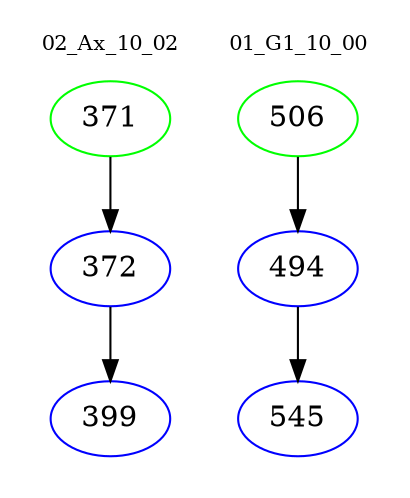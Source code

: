 digraph{
subgraph cluster_0 {
color = white
label = "02_Ax_10_02";
fontsize=10;
T0_371 [label="371", color="green"]
T0_371 -> T0_372 [color="black"]
T0_372 [label="372", color="blue"]
T0_372 -> T0_399 [color="black"]
T0_399 [label="399", color="blue"]
}
subgraph cluster_1 {
color = white
label = "01_G1_10_00";
fontsize=10;
T1_506 [label="506", color="green"]
T1_506 -> T1_494 [color="black"]
T1_494 [label="494", color="blue"]
T1_494 -> T1_545 [color="black"]
T1_545 [label="545", color="blue"]
}
}

